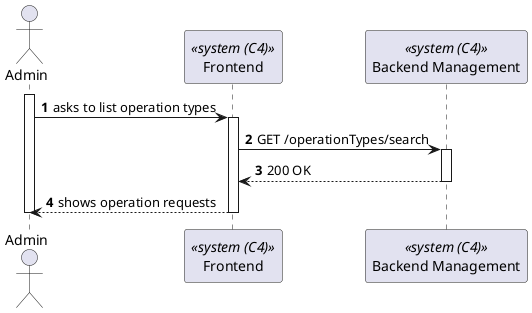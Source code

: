 @startuml process-view
autonumber

actor "Admin" as Admin
participant Frontend as "Frontend" <<system (C4)>>
participant BackendManagement as "Backend Management" <<system (C4)>>

activate Admin

    Admin -> Frontend : asks to list operation types

    activate Frontend
        Frontend-> BackendManagement : GET /operationTypes/search
        activate BackendManagement

            Frontend <-- BackendManagement : 200 OK

        deactivate BackendManagement

    Frontend --> Admin : shows operation requests
    
    deactivate Frontend
deactivate Admin

@enduml